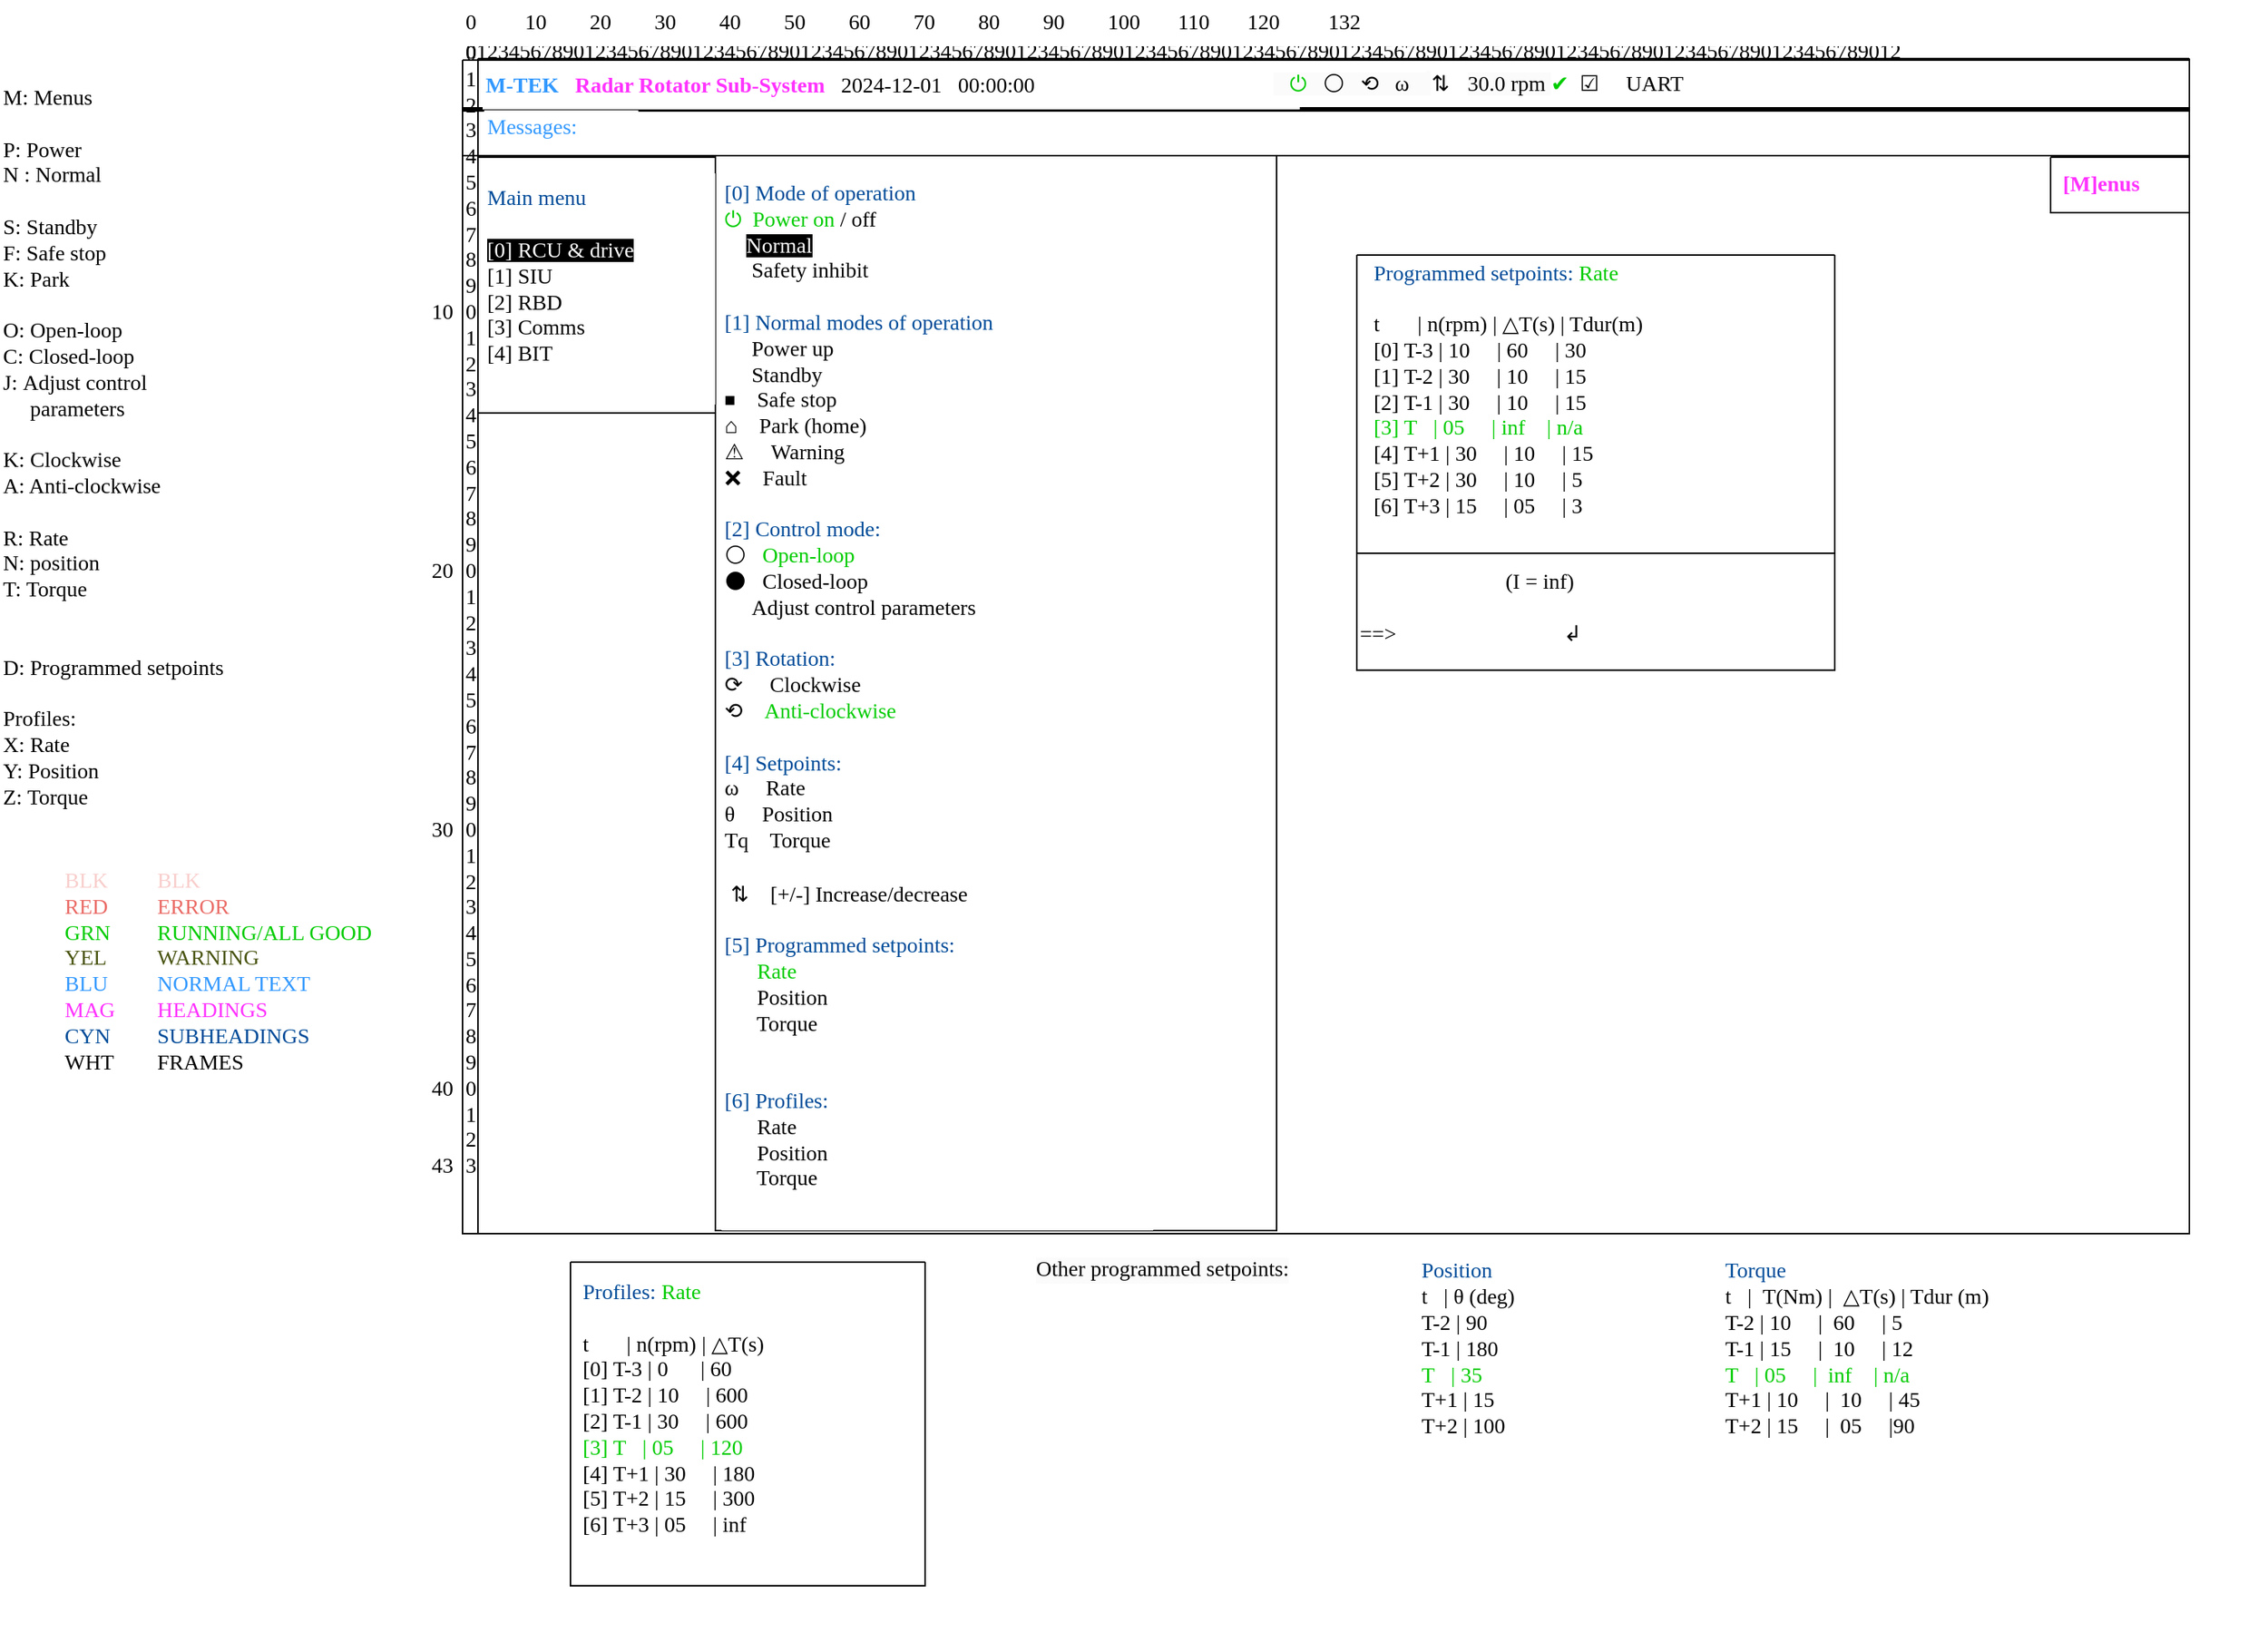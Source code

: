 <mxfile version="26.0.5">
  <diagram name="Page-1" id="gYPdV5KYoYjTxZCbX4Au">
    <mxGraphModel dx="3088" dy="1907" grid="1" gridSize="10" guides="1" tooltips="1" connect="1" arrows="1" fold="1" page="1" pageScale="1" pageWidth="1654" pageHeight="1169" math="0" shadow="0">
      <root>
        <mxCell id="0" />
        <mxCell id="1" parent="0" />
        <mxCell id="qkAYrCaB-duEuZqhV6VB-1" value="&lt;font&gt;0123456789012345678901234567890123456789012345678901234567890123456789012345678901234567890123456789012345678901234567890123456789012&lt;/font&gt;" style="text;html=1;align=left;verticalAlign=middle;resizable=0;points=[];autosize=1;strokeColor=none;fillColor=default;fontFamily=Lucida Console;fontSize=14;" parent="1" vertex="1">
          <mxGeometry x="10" y="-20" width="1150" height="30" as="geometry" />
        </mxCell>
        <mxCell id="qkAYrCaB-duEuZqhV6VB-2" value="&lt;font&gt;0&amp;nbsp; &amp;nbsp; &amp;nbsp; &amp;nbsp; &amp;nbsp;10&amp;nbsp; &amp;nbsp; &amp;nbsp; &amp;nbsp; 20&amp;nbsp; &amp;nbsp; &amp;nbsp; &amp;nbsp; 30&amp;nbsp; &amp;nbsp; &amp;nbsp; &amp;nbsp; 40&amp;nbsp; &amp;nbsp; &amp;nbsp; &amp;nbsp; 50&amp;nbsp; &amp;nbsp; &amp;nbsp; &amp;nbsp; 60&amp;nbsp; &amp;nbsp; &amp;nbsp; &amp;nbsp; 70&amp;nbsp; &amp;nbsp; &amp;nbsp; &amp;nbsp; 80&amp;nbsp; &amp;nbsp; &amp;nbsp; &amp;nbsp; 90&amp;nbsp; &amp;nbsp; &amp;nbsp; &amp;nbsp; 100&amp;nbsp; &amp;nbsp; &amp;nbsp; &amp;nbsp;110&amp;nbsp; &amp;nbsp; &amp;nbsp; &amp;nbsp;120&amp;nbsp; &amp;nbsp; &amp;nbsp; &amp;nbsp; &amp;nbsp;132&amp;nbsp;&lt;/font&gt;" style="text;html=1;align=left;verticalAlign=middle;resizable=0;points=[];autosize=1;strokeColor=none;fillColor=default;fontFamily=Lucida Console;fontSize=14;" parent="1" vertex="1">
          <mxGeometry x="10" y="-39" width="1170" height="30" as="geometry" />
        </mxCell>
        <mxCell id="0JCC86L8l436ZXqpCiF8-2" value="&lt;div&gt;&lt;br&gt;&lt;/div&gt;&lt;div&gt;&lt;br&gt;&lt;/div&gt;&lt;div&gt;&lt;br&gt;&lt;/div&gt;&lt;div&gt;&lt;br&gt;&lt;/div&gt;&lt;div&gt;&lt;br&gt;&lt;/div&gt;&lt;div&gt;&lt;br&gt;&lt;/div&gt;&lt;div&gt;&lt;br&gt;&lt;/div&gt;&lt;div&gt;&lt;br&gt;&lt;/div&gt;&lt;div&gt;&lt;br&gt;&lt;/div&gt;&lt;br&gt;&lt;div&gt;10&lt;/div&gt;&lt;div&gt;&lt;br&gt;&lt;/div&gt;&lt;div&gt;&lt;br&gt;&lt;/div&gt;&lt;div&gt;&lt;br&gt;&lt;/div&gt;&lt;div&gt;&lt;br&gt;&lt;/div&gt;&lt;div&gt;&lt;br&gt;&lt;/div&gt;&lt;div&gt;&lt;br&gt;&lt;/div&gt;&lt;div&gt;&lt;br&gt;&lt;/div&gt;&lt;div&gt;&lt;br&gt;&lt;/div&gt;&lt;div&gt;&lt;br&gt;&lt;/div&gt;&lt;div&gt;20&lt;/div&gt;&lt;div&gt;&lt;br&gt;&lt;/div&gt;&lt;div&gt;&lt;br&gt;&lt;/div&gt;&lt;div&gt;&lt;br&gt;&lt;/div&gt;&lt;div&gt;&lt;br&gt;&lt;/div&gt;&lt;div&gt;&lt;br&gt;&lt;/div&gt;&lt;div&gt;&lt;br&gt;&lt;/div&gt;&lt;div&gt;&lt;br&gt;&lt;/div&gt;&lt;div&gt;&lt;br&gt;&lt;/div&gt;&lt;div&gt;&lt;br&gt;&lt;/div&gt;&lt;div&gt;30&lt;/div&gt;&lt;div&gt;&lt;br&gt;&lt;/div&gt;&lt;div&gt;&lt;br&gt;&lt;/div&gt;&lt;div&gt;&lt;br&gt;&lt;/div&gt;&lt;div&gt;&lt;br&gt;&lt;/div&gt;&lt;div&gt;&lt;br&gt;&lt;/div&gt;&lt;div&gt;&lt;br&gt;&lt;/div&gt;&lt;div&gt;&lt;br&gt;&lt;/div&gt;&lt;div&gt;&lt;br&gt;&lt;/div&gt;&lt;div&gt;&lt;br&gt;&lt;/div&gt;&lt;div&gt;40&lt;/div&gt;&lt;div&gt;&lt;br&gt;&lt;/div&gt;&lt;div&gt;&lt;br&gt;&lt;/div&gt;&lt;div&gt;43&lt;/div&gt;&lt;div&gt;&lt;br&gt;&lt;/div&gt;&lt;div&gt;&lt;br&gt;&lt;/div&gt;&lt;div&gt;&lt;br&gt;&lt;/div&gt;" style="text;whiteSpace=wrap;html=1;align=right;fontFamily=Lucida Console;fontSize=14;" parent="1" vertex="1">
          <mxGeometry x="-18" y="-19" width="24" height="240" as="geometry" />
        </mxCell>
        <mxCell id="qkAYrCaB-duEuZqhV6VB-3" value="0&lt;div&gt;1&lt;/div&gt;&lt;div&gt;2&lt;/div&gt;&lt;div&gt;3&lt;/div&gt;&lt;div&gt;4&lt;/div&gt;&lt;div&gt;5&lt;/div&gt;&lt;div&gt;6&lt;/div&gt;&lt;div&gt;7&lt;/div&gt;&lt;div&gt;8&lt;/div&gt;&lt;div&gt;9&lt;/div&gt;&lt;div&gt;0&lt;/div&gt;&lt;div&gt;1&lt;/div&gt;&lt;div&gt;2&lt;/div&gt;&lt;div&gt;3&lt;/div&gt;&lt;div&gt;4&lt;/div&gt;&lt;div&gt;5&lt;/div&gt;&lt;div&gt;6&lt;/div&gt;&lt;div&gt;7&lt;/div&gt;&lt;div&gt;8&lt;/div&gt;&lt;div&gt;9&lt;/div&gt;&lt;div&gt;0&lt;/div&gt;&lt;div&gt;1&lt;/div&gt;&lt;div&gt;2&lt;/div&gt;&lt;div&gt;3&lt;/div&gt;&lt;div&gt;4&lt;/div&gt;&lt;div&gt;5&lt;/div&gt;&lt;div&gt;6&lt;/div&gt;&lt;div&gt;7&lt;/div&gt;&lt;div&gt;8&lt;/div&gt;&lt;div&gt;9&lt;/div&gt;&lt;div&gt;0&lt;/div&gt;&lt;div&gt;1&lt;/div&gt;&lt;div&gt;2&lt;/div&gt;&lt;div&gt;3&lt;/div&gt;&lt;div&gt;4&lt;/div&gt;&lt;div&gt;5&lt;/div&gt;&lt;div&gt;6&lt;/div&gt;&lt;div&gt;7&lt;/div&gt;&lt;div&gt;8&lt;/div&gt;&lt;div&gt;9&lt;/div&gt;&lt;div&gt;0&lt;/div&gt;&lt;div&gt;1&lt;/div&gt;&lt;div&gt;2&lt;/div&gt;&lt;div&gt;3&lt;/div&gt;&lt;div&gt;&lt;br&gt;&lt;/div&gt;&lt;div&gt;&lt;br&gt;&lt;/div&gt;" style="text;whiteSpace=wrap;html=1;fontFamily=Lucida Console;fontSize=14;" parent="1" vertex="1">
          <mxGeometry x="10" y="-19" width="24" height="240" as="geometry" />
        </mxCell>
        <mxCell id="LSzqvkUK99cfRbp6Mw0R-84" value="&lt;div&gt;&lt;font color=&quot;#f8cecc&quot;&gt;BLK&lt;/font&gt;&lt;/div&gt;&lt;div&gt;&lt;font color=&quot;#ea6b66&quot;&gt;RED&lt;/font&gt;&lt;/div&gt;&lt;div&gt;&lt;span style=&quot;color: rgb(0, 204, 0);&quot;&gt;GRN&lt;/span&gt;&lt;/div&gt;&lt;div&gt;&lt;font color=&quot;#495411&quot;&gt;YEL&lt;/font&gt;&lt;/div&gt;&lt;div&gt;&lt;font color=&quot;#3399ff&quot;&gt;BLU&lt;/font&gt;&lt;/div&gt;&lt;div&gt;&lt;font color=&quot;#ff33ff&quot;&gt;MAG&lt;/font&gt;&lt;/div&gt;&lt;div&gt;&lt;font color=&quot;#004c99&quot;&gt;CYN&lt;/font&gt;&lt;/div&gt;&lt;div&gt;WHT&lt;/div&gt;&lt;div&gt;&lt;br&gt;&lt;/div&gt;" style="text;html=1;align=left;verticalAlign=middle;resizable=0;points=[];autosize=1;strokeColor=none;fillColor=default;fontFamily=Lucida Console;fontSize=14;" parent="1" vertex="1">
          <mxGeometry x="-250" y="520" width="50" height="160" as="geometry" />
        </mxCell>
        <mxCell id="LSzqvkUK99cfRbp6Mw0R-85" value="&lt;div&gt;&lt;font color=&quot;#f8cecc&quot;&gt;BLK&lt;/font&gt;&lt;/div&gt;&lt;div&gt;&lt;font color=&quot;#ea6b66&quot;&gt;ERROR&lt;/font&gt;&lt;/div&gt;&lt;div&gt;&lt;span style=&quot;color: rgb(0, 204, 0);&quot;&gt;RUNNING/ALL GOOD&lt;/span&gt;&lt;/div&gt;&lt;div&gt;&lt;font color=&quot;#495411&quot;&gt;WARNING&lt;/font&gt;&lt;/div&gt;&lt;div&gt;&lt;font color=&quot;#3399ff&quot;&gt;NORMAL TEXT&lt;/font&gt;&lt;/div&gt;&lt;div&gt;&lt;font color=&quot;#ff33ff&quot;&gt;HEADINGS&lt;/font&gt;&lt;/div&gt;&lt;div&gt;&lt;span style=&quot;background-color: initial;&quot;&gt;&lt;font color=&quot;#004c99&quot;&gt;SUBHEADINGS&lt;/font&gt;&lt;/span&gt;&lt;/div&gt;&lt;div&gt;&lt;span style=&quot;background-color: initial;&quot;&gt;FRAMES&lt;/span&gt;&lt;/div&gt;&lt;div&gt;&lt;br&gt;&lt;/div&gt;" style="text;html=1;align=left;verticalAlign=middle;resizable=0;points=[];autosize=1;strokeColor=none;fillColor=default;fontFamily=Lucida Console;fontSize=14;" parent="1" vertex="1">
          <mxGeometry x="-190" y="520" width="160" height="160" as="geometry" />
        </mxCell>
        <mxCell id="oLKlljd090616Nfrw5Nb-1" value="" style="swimlane;startSize=0;fontFamily=Lucida Console;fontSize=14;" parent="1" vertex="1">
          <mxGeometry x="20" y="-1" width="1110" height="762.5" as="geometry" />
        </mxCell>
        <mxCell id="USdj_I0CaCp1iJVfZblM-9" value="&#xa;" style="swimlane;startSize=0;fontFamily=Lucida Console;fontSize=14;" parent="oLKlljd090616Nfrw5Nb-1" vertex="1">
          <mxGeometry x="-10" y="34" width="1120" height="728.5" as="geometry" />
        </mxCell>
        <mxCell id="4MxpSBrEVifbQffTptLJ-7" value="&#xa;" style="swimlane;startSize=0;fontFamily=Lucida Console;fontSize=14;" parent="USdj_I0CaCp1iJVfZblM-9" vertex="1">
          <mxGeometry x="164" y="29" width="364" height="697.5" as="geometry" />
        </mxCell>
        <mxCell id="4MxpSBrEVifbQffTptLJ-8" value="&lt;div&gt;&lt;span style=&quot;color: rgb(0, 76, 153); background-color: initial;&quot;&gt;[0] Mode of operation&lt;/span&gt;&lt;/div&gt;&lt;div&gt;&lt;font style=&quot;background-color: initial;&quot; color=&quot;#00cc00&quot;&gt;⏻&amp;nbsp;&amp;nbsp;&lt;/font&gt;&lt;span style=&quot;color: rgb(0, 204, 0); background-color: initial;&quot;&gt;Power on&lt;/span&gt;&lt;span style=&quot;background-color: initial;&quot;&gt;&lt;font color=&quot;#004c99&quot;&gt;&amp;nbsp;&lt;/font&gt;&lt;/span&gt;&lt;span style=&quot;background-color: initial;&quot;&gt;/ off&lt;/span&gt;&lt;/div&gt;&lt;div&gt;&lt;font style=&quot;background-color: rgb(255, 255, 255);&quot; color=&quot;#ffffff&quot;&gt;&amp;nbsp; &amp;nbsp; &lt;/font&gt;&lt;font style=&quot;background-color: rgb(0, 0, 0);&quot; color=&quot;#ffffff&quot;&gt;Normal&lt;/font&gt;&lt;/div&gt;&lt;div&gt;&lt;font style=&quot;background-color: rgb(255, 255, 255);&quot;&gt;&amp;nbsp; &amp;nbsp; &amp;nbsp;Safety inhibit&lt;/font&gt;&lt;/div&gt;&lt;div&gt;&lt;br&gt;&lt;/div&gt;&lt;div&gt;&lt;div&gt;&lt;span style=&quot;background-color: initial;&quot;&gt;&lt;font color=&quot;#004c99&quot;&gt;[1] Normal modes of operation&lt;/font&gt;&lt;/span&gt;&lt;/div&gt;&lt;div&gt;&amp;nbsp; &amp;nbsp; &amp;nbsp;Power up&lt;/div&gt;&lt;/div&gt;&lt;div&gt;&amp;nbsp; &amp;nbsp; &amp;nbsp;Standby&lt;/div&gt;&lt;div&gt;⏹&amp;nbsp; &amp;nbsp; Safe stop&lt;/div&gt;&lt;div&gt;⌂&amp;nbsp; &amp;nbsp; Park (home)&lt;/div&gt;&lt;div&gt;⚠&amp;nbsp; &amp;nbsp; &amp;nbsp;Warning&lt;/div&gt;&lt;div&gt;❌&amp;nbsp; &amp;nbsp; Fault&amp;nbsp;&amp;nbsp;&lt;/div&gt;&lt;div&gt;&lt;br&gt;&lt;/div&gt;&lt;div&gt;&lt;span style=&quot;color: rgb(0, 76, 153); background-color: initial;&quot;&gt;[2] Control mode:&lt;/span&gt;&amp;nbsp;&lt;/div&gt;&lt;div&gt;⚪&amp;nbsp; &amp;nbsp;&lt;span style=&quot;color: rgb(0, 204, 0); background-color: initial;&quot;&gt;Open-loop&lt;/span&gt;&lt;span style=&quot;background-color: initial;&quot;&gt;&amp;nbsp;&lt;/span&gt;&lt;/div&gt;&lt;div&gt;&lt;span style=&quot;text-wrap-mode: wrap;&quot;&gt;⚫&amp;nbsp; &amp;nbsp;Closed-loop&lt;/span&gt;&lt;/div&gt;&lt;div&gt;&lt;span style=&quot;text-wrap-mode: wrap;&quot;&gt;&amp;nbsp; &amp;nbsp; &amp;nbsp;Adjust control&amp;nbsp;&lt;/span&gt;&lt;span style=&quot;background-color: initial; text-wrap-mode: wrap;&quot;&gt;parameters&lt;/span&gt;&lt;/div&gt;&lt;div&gt;&lt;span style=&quot;color: rgb(0, 76, 153);&quot;&gt;&lt;br&gt;&lt;/span&gt;&lt;/div&gt;&lt;div&gt;&lt;span style=&quot;color: rgb(0, 76, 153); background-color: initial;&quot;&gt;[3] Rotation:&lt;/span&gt;&lt;span style=&quot;color: rgb(0, 76, 153); background-color: initial;&quot;&gt;&amp;nbsp;&lt;/span&gt;&lt;/div&gt;&lt;div&gt;&lt;span style=&quot;background-color: initial;&quot;&gt;⟳&amp;nbsp; &amp;nbsp; &amp;nbsp;&lt;/span&gt;&lt;span style=&quot;background-color: initial;&quot;&gt;Clockwise&lt;/span&gt;&lt;/div&gt;&lt;div&gt;&lt;span style=&quot;background-color: initial;&quot;&gt;⟲&amp;nbsp; &amp;nbsp;&amp;nbsp;&lt;/span&gt;&lt;span style=&quot;color: rgb(0, 204, 0); background-color: initial;&quot;&gt;Anti-clockwise&lt;/span&gt;&lt;/div&gt;&lt;div&gt;&lt;span style=&quot;color: rgb(0, 76, 153);&quot;&gt;&lt;br&gt;&lt;/span&gt;&lt;/div&gt;&lt;div&gt;&lt;span style=&quot;color: rgb(0, 76, 153);&quot;&gt;[4] Setpoints:&lt;/span&gt;&lt;/div&gt;&lt;div&gt;&lt;span style=&quot;background-color: initial;&quot;&gt;ω&amp;nbsp; &amp;nbsp; &amp;nbsp;Rate&amp;nbsp;&lt;/span&gt;&lt;/div&gt;&lt;div&gt;&lt;font&gt;θ&amp;nbsp; &amp;nbsp; &amp;nbsp;Position&lt;/font&gt;&lt;/div&gt;&lt;div&gt;&lt;font&gt;Tq&amp;nbsp; &amp;nbsp; Torque&lt;/font&gt;&lt;/div&gt;&lt;div&gt;&lt;font&gt;&lt;br&gt;&lt;/font&gt;&lt;/div&gt;&lt;div&gt;&lt;span style=&quot;background-color: initial; text-wrap-mode: wrap; font-family: Helvetica;&quot;&gt;&amp;nbsp;&lt;/span&gt;&lt;span style=&quot;background-color: initial; text-wrap-mode: wrap;&quot;&gt;&lt;font face=&quot;Helvetica&quot;&gt;⇅&lt;/font&gt;&lt;/span&gt;&lt;span style=&quot;background-color: initial; text-wrap-mode: wrap;&quot;&gt;&amp;nbsp; &amp;nbsp; [+/-] Increase/decrease&amp;nbsp;&amp;nbsp;&lt;/span&gt;&lt;/div&gt;&lt;div&gt;&lt;span style=&quot;background-color: initial; text-wrap-mode: wrap;&quot;&gt;&lt;br&gt;&lt;/span&gt;&lt;/div&gt;&lt;div&gt;&lt;span style=&quot;color: rgb(0, 76, 153); background-color: initial;&quot;&gt;[5] Programmed setpoints:&lt;/span&gt;&lt;/div&gt;&lt;div&gt;&lt;div&gt;&amp;nbsp; &amp;nbsp; &amp;nbsp;&amp;nbsp;&lt;span style=&quot;color: rgb(0, 204, 0); background-color: initial;&quot;&gt;Rate&lt;/span&gt;&lt;/div&gt;&lt;div&gt;&amp;nbsp; &amp;nbsp; &amp;nbsp; Position&lt;/div&gt;&lt;div&gt;&amp;nbsp; &amp;nbsp; &amp;nbsp; Torque&lt;/div&gt;&lt;div&gt;&lt;br&gt;&lt;br&gt;&lt;/div&gt;&lt;/div&gt;&lt;div&gt;&lt;div&gt;&lt;span style=&quot;color: rgb(0, 76, 153); background-color: initial;&quot;&gt;[6] Profiles:&lt;/span&gt;&lt;/div&gt;&lt;/div&gt;&lt;div&gt;&lt;div&gt;&amp;nbsp; &amp;nbsp; &amp;nbsp; Rate&lt;/div&gt;&lt;div&gt;&amp;nbsp; &amp;nbsp; &amp;nbsp; Position&lt;/div&gt;&lt;div&gt;&amp;nbsp; &amp;nbsp; &amp;nbsp; Torque&lt;/div&gt;&lt;div&gt;&lt;br&gt;&lt;/div&gt;&lt;/div&gt;" style="text;html=1;align=left;verticalAlign=middle;resizable=0;points=[];autosize=1;strokeColor=none;fillColor=default;fontFamily=Lucida Console;fontSize=14;" parent="4MxpSBrEVifbQffTptLJ-7" vertex="1">
          <mxGeometry x="4" y="7.5" width="280" height="690" as="geometry" />
        </mxCell>
        <mxCell id="4MxpSBrEVifbQffTptLJ-11" value="&#xa;" style="swimlane;startSize=0;fontFamily=Lucida Console;fontSize=14;" parent="USdj_I0CaCp1iJVfZblM-9" vertex="1">
          <mxGeometry y="-2" width="1120" height="31" as="geometry" />
        </mxCell>
        <mxCell id="4MxpSBrEVifbQffTptLJ-14" value="" style="group;fontFamily=Lucida Console;fontSize=14;" parent="USdj_I0CaCp1iJVfZblM-9" vertex="1" connectable="0">
          <mxGeometry x="580" y="117" width="390.005" height="273.63" as="geometry" />
        </mxCell>
        <mxCell id="4MxpSBrEVifbQffTptLJ-15" value="" style="group;fontFamily=Lucida Console;fontSize=14;" parent="4MxpSBrEVifbQffTptLJ-14" vertex="1" connectable="0">
          <mxGeometry width="390.005" height="273.63" as="geometry" />
        </mxCell>
        <mxCell id="4MxpSBrEVifbQffTptLJ-16" value="&lt;div&gt;&lt;font style=&quot;background-color: initial;&quot;&gt;&lt;br&gt;&lt;/font&gt;&lt;/div&gt;&lt;div&gt;&lt;font style=&quot;background-color: initial;&quot;&gt;&lt;span style=&quot;color: rgb(0, 76, 153);&quot;&gt;Programmed setpoints: &lt;/span&gt;&lt;font color=&quot;#00cc00&quot;&gt;Rate&lt;/font&gt;&lt;/font&gt;&lt;/div&gt;&lt;div&gt;&lt;font style=&quot;background-color: initial;&quot;&gt;&lt;br&gt;&lt;/font&gt;&lt;/div&gt;&lt;div&gt;&lt;font style=&quot;background-color: initial;&quot;&gt;t&amp;nbsp; &amp;nbsp; &amp;nbsp; &amp;nbsp;|&amp;nbsp;&lt;/font&gt;&lt;font style=&quot;background-color: initial;&quot;&gt;n(rpm) |&amp;nbsp;&lt;/font&gt;&lt;span style=&quot;background-color: initial;&quot;&gt;△&lt;/span&gt;&lt;font style=&quot;background-color: initial;&quot;&gt;T(&lt;/font&gt;&lt;span style=&quot;background-color: initial;&quot;&gt;s) | Tdur(m)&lt;/span&gt;&lt;/div&gt;&lt;div&gt;&lt;font style=&quot;background-color: initial;&quot;&gt;[0] T-3 |&amp;nbsp;&lt;/font&gt;&lt;span style=&quot;background-color: initial;&quot;&gt;10&amp;nbsp; &amp;nbsp; &amp;nbsp;| 60&amp;nbsp; &amp;nbsp; &amp;nbsp;| 30&lt;/span&gt;&lt;/div&gt;&lt;div&gt;[1] T-2 | 30&amp;nbsp; &amp;nbsp; &amp;nbsp;| 10&amp;nbsp; &amp;nbsp; &amp;nbsp;| 15&amp;nbsp;&lt;/div&gt;&lt;div&gt;&lt;div&gt;[2] T-1 | 30&amp;nbsp; &amp;nbsp; &amp;nbsp;| 10&amp;nbsp; &amp;nbsp; &amp;nbsp;| 15&amp;nbsp;&lt;/div&gt;&lt;/div&gt;&lt;div&gt;&lt;span style=&quot;color: rgb(0, 204, 0); background-color: initial;&quot;&gt;[3] T&amp;nbsp; &amp;nbsp;| 05&amp;nbsp; &amp;nbsp; &amp;nbsp;| inf&amp;nbsp; &amp;nbsp; | n/a&lt;/span&gt;&lt;/div&gt;&lt;div&gt;[4] T+1 | 30&amp;nbsp; &amp;nbsp; &amp;nbsp;| 10&amp;nbsp; &amp;nbsp; &amp;nbsp;| 15&amp;nbsp;&lt;/div&gt;&lt;div&gt;[5] T+2 | 30&amp;nbsp; &amp;nbsp; &amp;nbsp;| 10&amp;nbsp; &amp;nbsp; &amp;nbsp;| 5&lt;/div&gt;&lt;div&gt;[6] T+3 | 15&amp;nbsp; &amp;nbsp; &amp;nbsp;| 05&amp;nbsp; &amp;nbsp; &amp;nbsp;| 3&lt;/div&gt;&lt;div&gt;&lt;div&gt;&lt;br&gt;&lt;/div&gt;&lt;/div&gt;" style="text;html=1;align=left;verticalAlign=middle;resizable=0;points=[];autosize=1;strokeColor=none;fillColor=default;fontFamily=Lucida Console;fontSize=14;" parent="4MxpSBrEVifbQffTptLJ-15" vertex="1">
          <mxGeometry x="9.355" y="-45.87" width="310" height="220" as="geometry" />
        </mxCell>
        <mxCell id="4MxpSBrEVifbQffTptLJ-17" value="&#xa;" style="swimlane;startSize=0;fontFamily=Lucida Console;fontSize=14;" parent="4MxpSBrEVifbQffTptLJ-15" vertex="1">
          <mxGeometry y="-23.5" width="310" height="193.5" as="geometry" />
        </mxCell>
        <mxCell id="4MxpSBrEVifbQffTptLJ-20" value="&lt;div&gt;&lt;span style=&quot;background-color: initial;&quot;&gt;&amp;nbsp; &amp;nbsp; &amp;nbsp;&lt;/span&gt;&lt;span style=&quot;background-color: initial;&quot;&gt;&amp;nbsp; &amp;nbsp; &amp;nbsp; &amp;nbsp; &amp;nbsp; &amp;nbsp; &amp;nbsp; &amp;nbsp; &amp;nbsp; &amp;nbsp; &amp;nbsp; (I = inf)&lt;/span&gt;&lt;/div&gt;&lt;div&gt;&lt;br&gt;&lt;/div&gt;&lt;div&gt;&lt;span style=&quot;background-color: initial;&quot;&gt;==&amp;gt;&amp;nbsp; &amp;nbsp; &amp;nbsp; &amp;nbsp; &amp;nbsp; &amp;nbsp; &amp;nbsp; &amp;nbsp; &amp;nbsp; &amp;nbsp; &amp;nbsp; &amp;nbsp; &amp;nbsp; &amp;nbsp; &amp;nbsp; &amp;nbsp;&lt;/span&gt;&lt;span style=&quot;background-color: initial;&quot;&gt;↲&lt;/span&gt;&lt;/div&gt;" style="text;html=1;align=left;verticalAlign=middle;resizable=0;points=[];autosize=1;strokeColor=none;fillColor=default;fontFamily=Lucida Console;fontSize=14;" parent="4MxpSBrEVifbQffTptLJ-15" vertex="1">
          <mxGeometry x="0.005" y="176.126" width="330" height="60" as="geometry" />
        </mxCell>
        <mxCell id="IRrVePGKbeW26_qfrrrW-6" value="&#xa;" style="swimlane;startSize=0;fontFamily=Lucida Console;fontSize=14;" parent="4MxpSBrEVifbQffTptLJ-15" vertex="1" collapsed="1">
          <mxGeometry y="170" width="310" height="75.87" as="geometry">
            <mxRectangle x="530" y="607" width="330" height="40" as="alternateBounds" />
          </mxGeometry>
        </mxCell>
        <mxCell id="oLKlljd090616Nfrw5Nb-10" value="&lt;font color=&quot;#3399ff&quot;&gt;Messages:&lt;/font&gt;" style="text;html=1;align=left;verticalAlign=middle;resizable=0;points=[];autosize=1;strokeColor=none;fillColor=default;fontFamily=Lucida Console;fontSize=14;" parent="oLKlljd090616Nfrw5Nb-1" vertex="1">
          <mxGeometry x="4" y="30" width="100" height="30" as="geometry" />
        </mxCell>
        <mxCell id="ilJto_MPeTjgDD-c5Nzn-4" value="" style="group;fontFamily=Lucida Console;fontSize=14;" parent="oLKlljd090616Nfrw5Nb-1" vertex="1" connectable="0">
          <mxGeometry x="1020" y="59.5" width="116" height="39" as="geometry" />
        </mxCell>
        <mxCell id="ilJto_MPeTjgDD-c5Nzn-5" value="&lt;b style=&quot;color: rgb(255, 51, 255);&quot;&gt;&lt;font&gt;[M]enus&lt;/font&gt;&lt;/b&gt;" style="text;html=1;align=left;verticalAlign=middle;resizable=0;points=[];autosize=1;strokeColor=none;fillColor=default;fontFamily=Lucida Console;fontSize=14;" parent="ilJto_MPeTjgDD-c5Nzn-4" vertex="1">
          <mxGeometry x="6" y="7" width="80" height="30" as="geometry" />
        </mxCell>
        <mxCell id="w1xh8Gzg1oj1wPazXkOO-9" value="&#xa;" style="swimlane;startSize=0;fontFamily=Lucida Console;fontSize=14;" parent="oLKlljd090616Nfrw5Nb-1" vertex="1">
          <mxGeometry x="1020" y="64" width="90" height="36" as="geometry" />
        </mxCell>
        <mxCell id="E-7C91kOw7d5Ax8kFymq-1" value="&#xa;" style="swimlane;startSize=0;fontFamily=Lucida Console;fontSize=14;" parent="oLKlljd090616Nfrw5Nb-1" vertex="1">
          <mxGeometry y="64" width="154" height="166" as="geometry" />
        </mxCell>
        <mxCell id="E-7C91kOw7d5Ax8kFymq-2" value="" style="group;fontFamily=Lucida Console;fontSize=14;" parent="E-7C91kOw7d5Ax8kFymq-1" vertex="1" connectable="0">
          <mxGeometry x="-2" y="63.5" width="156" height="137" as="geometry" />
        </mxCell>
        <mxCell id="E-7C91kOw7d5Ax8kFymq-3" value="&lt;div&gt;&lt;span style=&quot;color: rgb(0, 76, 153);&quot;&gt;Main menu&lt;/span&gt;&lt;/div&gt;&lt;div&gt;&lt;span style=&quot;background-color: initial;&quot;&gt;&lt;font color=&quot;#004c99&quot;&gt;&lt;br&gt;&lt;/font&gt;&lt;/span&gt;&lt;/div&gt;&lt;div&gt;&lt;font color=&quot;#ffffff&quot; style=&quot;background-color: rgb(0, 0, 0);&quot;&gt;[0] &lt;font&gt;RCU &amp;amp; drive&lt;/font&gt;&lt;/font&gt;&lt;/div&gt;&lt;div&gt;[1] SIU&lt;/div&gt;&lt;div&gt;[2] RBD&lt;/div&gt;&lt;div&gt;[3] Comms&lt;/div&gt;&lt;div&gt;&lt;span style=&quot;background-color: initial;&quot;&gt;[4] BIT&lt;/span&gt;&lt;/div&gt;&lt;div&gt;&lt;br&gt;&lt;/div&gt;" style="text;html=1;align=left;verticalAlign=middle;resizable=0;points=[];autosize=1;strokeColor=none;fillColor=default;fontFamily=Lucida Console;fontSize=14;" parent="E-7C91kOw7d5Ax8kFymq-2" vertex="1">
          <mxGeometry x="6" y="-53" width="150" height="150" as="geometry" />
        </mxCell>
        <mxCell id="USdj_I0CaCp1iJVfZblM-36" value="&#xa;" style="swimlane;startSize=0;fontFamily=Lucida Console;fontSize=14;" parent="oLKlljd090616Nfrw5Nb-1" vertex="1">
          <mxGeometry x="-10" y="1" width="1120" height="32" as="geometry" />
        </mxCell>
        <mxCell id="XSunC-uCqq7RMeQdDFrF-5" value="&lt;font color=&quot;#3399ff&quot;&gt;&lt;b&gt;M-TEK&lt;/b&gt;&amp;nbsp; &amp;nbsp;&lt;/font&gt;&lt;font color=&quot;#ff33ff&quot;&gt;&lt;b&gt;Radar Rotator Sub-System&amp;nbsp; &amp;nbsp;&lt;/b&gt;&lt;/font&gt;2024-12-01&amp;nbsp; &amp;nbsp;00:00:00&amp;nbsp; &amp;nbsp;" style="text;html=1;align=left;verticalAlign=middle;resizable=0;points=[];autosize=1;strokeColor=none;fillColor=default;labelBackgroundColor=none;fontFamily=Lucida Console;fontSize=14;" parent="USdj_I0CaCp1iJVfZblM-36" vertex="1">
          <mxGeometry x="13" y="2" width="530" height="30" as="geometry" />
        </mxCell>
        <mxCell id="4MxpSBrEVifbQffTptLJ-10" value="&lt;div&gt;&lt;span style=&quot;text-wrap-mode: nowrap;&quot;&gt;M: Menus&lt;/span&gt;&lt;/div&gt;&lt;div&gt;&lt;br&gt;&lt;/div&gt;&lt;div&gt;&lt;font&gt;&lt;span style=&quot;text-wrap-mode: nowrap;&quot;&gt;P: Power&lt;/span&gt;&lt;/font&gt;&lt;/div&gt;&lt;div&gt;&lt;font&gt;&lt;span style=&quot;text-wrap-mode: nowrap;&quot;&gt;N : Normal&lt;/span&gt;&lt;/font&gt;&lt;/div&gt;&lt;div&gt;&lt;font&gt;&lt;span style=&quot;text-wrap-mode: nowrap;&quot;&gt;&lt;br&gt;&lt;/span&gt;&lt;/font&gt;&lt;/div&gt;&lt;div&gt;&lt;font&gt;&lt;span style=&quot;text-wrap-mode: nowrap;&quot;&gt;S: Standby&lt;/span&gt;&lt;/font&gt;&lt;/div&gt;&lt;div&gt;&lt;font&gt;&lt;span style=&quot;text-wrap-mode: nowrap;&quot;&gt;F: Safe stop&lt;/span&gt;&lt;/font&gt;&lt;/div&gt;&lt;div&gt;&lt;font&gt;&lt;span style=&quot;text-wrap-mode: nowrap;&quot;&gt;K: Park&lt;/span&gt;&lt;/font&gt;&lt;/div&gt;&lt;div&gt;&lt;font&gt;&lt;span style=&quot;text-wrap-mode: nowrap;&quot;&gt;&lt;br&gt;&lt;/span&gt;&lt;/font&gt;&lt;/div&gt;&lt;div&gt;&lt;font&gt;&lt;div&gt;&lt;span style=&quot;text-wrap-mode: nowrap;&quot;&gt;O: Open-loop&lt;/span&gt;&lt;/div&gt;&lt;div&gt;&lt;span style=&quot;text-wrap-mode: nowrap;&quot;&gt;C: Closed-loop&lt;/span&gt;&lt;/div&gt;&lt;div&gt;&lt;span style=&quot;text-wrap-mode: nowrap;&quot;&gt;J:&amp;nbsp;&lt;/span&gt;&lt;span style=&quot;background-color: initial;&quot;&gt;Adjust control&amp;nbsp;&lt;/span&gt;&lt;/div&gt;&lt;div&gt;&lt;span style=&quot;background-color: initial;&quot;&gt;&amp;nbsp; &amp;nbsp; &amp;nbsp;parameters&lt;/span&gt;&lt;/div&gt;&lt;div&gt;&lt;span style=&quot;background-color: initial;&quot;&gt;&lt;br&gt;&lt;/span&gt;&lt;/div&gt;&lt;/font&gt;&lt;/div&gt;&lt;div&gt;&lt;span style=&quot;text-wrap-mode: nowrap;&quot;&gt;K: Clockwise&lt;/span&gt;&lt;/div&gt;&lt;div&gt;&lt;span style=&quot;text-wrap-mode: nowrap;&quot;&gt;A: Anti-clockwise&lt;/span&gt;&lt;/div&gt;&lt;div&gt;&lt;font&gt;&lt;span style=&quot;text-wrap-mode: nowrap;&quot;&gt;&lt;br&gt;&lt;/span&gt;&lt;/font&gt;&lt;/div&gt;&lt;div&gt;&lt;font&gt;&lt;span style=&quot;text-wrap-mode: nowrap;&quot;&gt;R: Rate&lt;br&gt;&lt;/span&gt;&lt;/font&gt;&lt;div&gt;&lt;font&gt;&lt;span style=&quot;text-wrap-mode: nowrap;&quot;&gt;N: position&lt;/span&gt;&lt;/font&gt;&lt;/div&gt;&lt;div&gt;&lt;font&gt;&lt;span style=&quot;text-wrap-mode: nowrap;&quot;&gt;T: Torque&lt;/span&gt;&lt;/font&gt;&lt;/div&gt;&lt;div&gt;&lt;br&gt;&lt;/div&gt;&lt;div&gt;&lt;br&gt;&lt;/div&gt;&lt;div&gt;&lt;font&gt;&lt;span style=&quot;text-wrap-mode: nowrap;&quot;&gt;D: Programmed setpoints&lt;/span&gt;&lt;/font&gt;&lt;/div&gt;&lt;div&gt;&lt;font&gt;&lt;span style=&quot;text-wrap-mode: nowrap;&quot;&gt;&lt;br&gt;&lt;/span&gt;&lt;/font&gt;&lt;/div&gt;&lt;div&gt;&lt;span style=&quot;text-wrap-mode: nowrap;&quot;&gt;Profiles:&lt;/span&gt;&lt;/div&gt;&lt;div&gt;&lt;span style=&quot;text-wrap-mode: nowrap;&quot;&gt;X: Rate&lt;/span&gt;&lt;/div&gt;&lt;div&gt;&lt;span style=&quot;text-wrap-mode: nowrap;&quot;&gt;Y: Position&lt;/span&gt;&lt;/div&gt;&lt;div&gt;&lt;span style=&quot;text-wrap-mode: nowrap;&quot;&gt;Z: Torque&lt;/span&gt;&lt;/div&gt;&lt;div&gt;&lt;br&gt;&lt;/div&gt;&lt;div&gt;&lt;font&gt;&lt;span style=&quot;text-wrap-mode: nowrap;&quot;&gt;&lt;br&gt;&lt;/span&gt;&lt;/font&gt;&lt;/div&gt;&lt;/div&gt;" style="text;whiteSpace=wrap;html=1;fontFamily=Lucida Console;fontSize=14;" parent="1" vertex="1">
          <mxGeometry x="-290" y="10" width="280" height="370" as="geometry" />
        </mxCell>
        <mxCell id="DSnwj8j0_HxHGMN0Q9fs-1" value="&lt;div&gt;&lt;div&gt;&lt;span style=&quot;color: rgb(0, 76, 153); background-color: initial;&quot;&gt;&lt;span&gt;Position&lt;/span&gt;&lt;/span&gt;&lt;/div&gt;&lt;/div&gt;&lt;div&gt;t&amp;nbsp; &amp;nbsp;|&lt;font style=&quot;background-color: initial;&quot;&gt;&amp;nbsp;θ (deg)&amp;nbsp;&lt;/font&gt;&lt;/div&gt;&lt;div&gt;&lt;font style=&quot;background-color: initial;&quot;&gt;T-2 | 90&lt;/font&gt;&lt;span style=&quot;background-color: initial;&quot;&gt;&amp;nbsp; &amp;nbsp; &amp;nbsp; &amp;nbsp;&amp;nbsp;&lt;/span&gt;&lt;/div&gt;&lt;div&gt;T-1 | 180&amp;nbsp;&lt;font color=&quot;#3399ff&quot;&gt; &amp;nbsp; &amp;nbsp; &amp;nbsp;&amp;nbsp;&lt;/font&gt;&lt;/div&gt;&lt;div&gt;&lt;font color=&quot;#00cc00&quot;&gt;T&amp;nbsp; &amp;nbsp;| 35&amp;nbsp; &amp;nbsp; &amp;nbsp; &amp;nbsp;&amp;nbsp;&lt;/font&gt;&lt;/div&gt;&lt;div&gt;T+1 | 15&amp;nbsp; &amp;nbsp; &amp;nbsp; &amp;nbsp;&amp;nbsp;&lt;/div&gt;&lt;div&gt;T+2 | 100&amp;nbsp; &amp;nbsp;&lt;font color=&quot;#3399ff&quot;&gt; &amp;nbsp; &amp;nbsp;&amp;nbsp;&lt;/font&gt;&lt;/div&gt;&lt;div&gt;&lt;br&gt;&lt;/div&gt;" style="text;html=1;align=left;verticalAlign=middle;resizable=0;points=[];autosize=1;strokeColor=none;fillColor=default;fontFamily=Lucida Console;fontSize=14;fontStyle=0" parent="1" vertex="1">
          <mxGeometry x="630" y="770" width="170" height="150" as="geometry" />
        </mxCell>
        <mxCell id="DSnwj8j0_HxHGMN0Q9fs-2" value="&lt;div&gt;&lt;div&gt;&lt;span style=&quot;color: rgb(0, 76, 153); background-color: initial;&quot;&gt;&lt;span&gt;Torque&lt;/span&gt;&lt;/span&gt;&lt;/div&gt;&lt;/div&gt;&lt;div&gt;t&amp;nbsp; &amp;nbsp;|&amp;nbsp;&amp;nbsp;&lt;font style=&quot;background-color: initial;&quot;&gt;T(Nm) |&amp;nbsp;&amp;nbsp;&lt;/font&gt;&lt;span style=&quot;background-color: initial;&quot;&gt;△&lt;/span&gt;T(&lt;span style=&quot;background-color: initial;&quot;&gt;s) | Tdur (m)&lt;/span&gt;&lt;/div&gt;&lt;div&gt;&lt;font style=&quot;background-color: initial;&quot;&gt;T-2 |&amp;nbsp;&lt;/font&gt;&lt;span style=&quot;background-color: initial;&quot;&gt;10&amp;nbsp; &amp;nbsp; &amp;nbsp;|&amp;nbsp; 60&amp;nbsp; &amp;nbsp; &amp;nbsp;| 5&lt;/span&gt;&lt;/div&gt;&lt;div&gt;T-1 | 15&amp;nbsp; &amp;nbsp; &amp;nbsp;|&amp;nbsp; 10&amp;nbsp; &amp;nbsp; &amp;nbsp;| 12&lt;/div&gt;&lt;div&gt;&lt;font color=&quot;#00cc00&quot;&gt;T&amp;nbsp; &amp;nbsp;| 05&amp;nbsp; &amp;nbsp; &amp;nbsp;|&amp;nbsp; inf&amp;nbsp; &amp;nbsp; | n/a&lt;/font&gt;&lt;/div&gt;&lt;div&gt;T+1 | 10&amp;nbsp; &amp;nbsp; &amp;nbsp;|&amp;nbsp; 10&amp;nbsp; &amp;nbsp; &amp;nbsp;| 45&lt;/div&gt;&lt;div&gt;T+2 | 15&amp;nbsp; &amp;nbsp; &amp;nbsp;|&amp;nbsp; 05&amp;nbsp; &amp;nbsp; &amp;nbsp;|90&lt;/div&gt;&lt;div&gt;&lt;br&gt;&lt;/div&gt;" style="text;html=1;align=left;verticalAlign=middle;resizable=0;points=[];autosize=1;strokeColor=none;fillColor=default;fontFamily=Lucida Console;fontSize=14;fontStyle=0" parent="1" vertex="1">
          <mxGeometry x="827" y="770" width="300" height="150" as="geometry" />
        </mxCell>
        <mxCell id="IRrVePGKbeW26_qfrrrW-7" value="&lt;div style=&quot;forced-color-adjust: none; font-family: &amp;quot;Lucida Console&amp;quot;; font-size: 14px; font-style: normal; font-variant-ligatures: normal; font-variant-caps: normal; font-weight: 400; letter-spacing: normal; orphans: 2; text-align: left; text-indent: 0px; text-transform: none; widows: 2; word-spacing: 0px; -webkit-text-stroke-width: 0px; white-space: nowrap; background-color: rgb(251, 251, 251); text-decoration-thickness: initial; text-decoration-style: initial; text-decoration-color: initial;&quot;&gt;&lt;span style=&quot;forced-color-adjust: none;&quot;&gt;Other programmed setpoints:&lt;/span&gt;&lt;/div&gt;" style="text;whiteSpace=wrap;html=1;" parent="1" vertex="1">
          <mxGeometry x="380" y="770" width="150" height="50" as="geometry" />
        </mxCell>
        <mxCell id="IRrVePGKbeW26_qfrrrW-9" value="" style="group;fontFamily=Lucida Console;fontSize=14;" parent="1" vertex="1" connectable="0">
          <mxGeometry x="80.0" y="790" width="240" height="228.63" as="geometry" />
        </mxCell>
        <mxCell id="IRrVePGKbeW26_qfrrrW-10" value="&lt;div&gt;&lt;font style=&quot;background-color: initial;&quot;&gt;&lt;br&gt;&lt;/font&gt;&lt;/div&gt;&lt;div&gt;&lt;font style=&quot;background-color: initial;&quot;&gt;&lt;span style=&quot;color: rgb(0, 76, 153);&quot;&gt;Profiles: &lt;/span&gt;&lt;font color=&quot;#00cc00&quot;&gt;Rate&lt;/font&gt;&lt;/font&gt;&lt;/div&gt;&lt;div&gt;&lt;font style=&quot;background-color: initial;&quot;&gt;&lt;br&gt;&lt;/font&gt;&lt;/div&gt;&lt;div&gt;&lt;font style=&quot;background-color: initial;&quot;&gt;t&amp;nbsp; &amp;nbsp; &amp;nbsp; &amp;nbsp;|&amp;nbsp;&lt;/font&gt;&lt;font style=&quot;background-color: initial;&quot;&gt;n(rpm) |&amp;nbsp;&lt;/font&gt;&lt;span style=&quot;background-color: initial;&quot;&gt;△&lt;/span&gt;&lt;font style=&quot;background-color: initial;&quot;&gt;T(&lt;/font&gt;&lt;span style=&quot;background-color: initial;&quot;&gt;s)&lt;/span&gt;&lt;/div&gt;&lt;div&gt;&lt;font style=&quot;background-color: initial;&quot;&gt;[0] T-3 |&amp;nbsp;&lt;/font&gt;&lt;span style=&quot;background-color: initial;&quot;&gt;0&amp;nbsp; &amp;nbsp; &amp;nbsp; | 60&lt;/span&gt;&lt;/div&gt;&lt;div&gt;&lt;font style=&quot;background-color: initial;&quot;&gt;[1] T-2 |&amp;nbsp;&lt;/font&gt;&lt;span style=&quot;background-color: initial;&quot;&gt;10&amp;nbsp; &amp;nbsp; &amp;nbsp;| 600&lt;/span&gt;&lt;/div&gt;&lt;div&gt;&lt;span style=&quot;background-color: initial;&quot;&gt;[2] T-1 | 30&amp;nbsp; &amp;nbsp; &amp;nbsp;| 600&amp;nbsp;&lt;/span&gt;&lt;/div&gt;&lt;div&gt;&lt;font color=&quot;#00cc00&quot;&gt;[3] T&amp;nbsp; &amp;nbsp;| 05&amp;nbsp; &amp;nbsp; &amp;nbsp;| 120&lt;/font&gt;&lt;/div&gt;&lt;div&gt;[4] T+1 | 30&amp;nbsp; &amp;nbsp; &amp;nbsp;| 180&lt;/div&gt;&lt;div&gt;[5] T+2 | 15&amp;nbsp; &amp;nbsp; &amp;nbsp;| 300&lt;/div&gt;&lt;div&gt;&lt;span style=&quot;background-color: initial;&quot;&gt;[6] T+3 | 05&amp;nbsp; &amp;nbsp; &amp;nbsp;| inf&lt;/span&gt;&lt;/div&gt;" style="text;html=1;align=left;verticalAlign=middle;resizable=0;points=[];autosize=1;strokeColor=none;fillColor=default;fontFamily=Lucida Console;fontSize=14;" parent="IRrVePGKbeW26_qfrrrW-9" vertex="1">
          <mxGeometry x="6.284" y="-23.179" width="230" height="200" as="geometry" />
        </mxCell>
        <mxCell id="IRrVePGKbeW26_qfrrrW-14" value="&#xa;" style="swimlane;startSize=0;fontFamily=Lucida Console;fontSize=14;" parent="IRrVePGKbeW26_qfrrrW-9" vertex="1">
          <mxGeometry y="-10" width="230" height="210" as="geometry" />
        </mxCell>
        <mxCell id="Vl02Lp-tSqHq1tmbmzaV-3" value="&lt;span style=&quot;color: rgb(0, 0, 0); font-family: &amp;quot;Lucida Console&amp;quot;; font-size: 14px; font-style: normal; font-variant-ligatures: normal; font-variant-caps: normal; font-weight: 400; letter-spacing: normal; orphans: 2; text-align: left; text-indent: 0px; text-transform: none; widows: 2; word-spacing: 0px; -webkit-text-stroke-width: 0px; white-space: nowrap; background-color: rgb(251, 251, 251); text-decoration-thickness: initial; text-decoration-style: initial; text-decoration-color: initial; display: inline !important; float: none;&quot;&gt;&amp;nbsp; &amp;nbsp;&lt;/span&gt;&lt;span style=&quot;forced-color-adjust: none; font-family: &amp;quot;Lucida Console&amp;quot;; font-size: 14px; font-style: normal; font-variant-ligatures: normal; font-variant-caps: normal; font-weight: 400; letter-spacing: normal; orphans: 2; text-align: left; text-indent: 0px; text-transform: none; widows: 2; word-spacing: 0px; -webkit-text-stroke-width: 0px; white-space: nowrap; background-color: rgb(251, 251, 251); text-decoration-thickness: initial; text-decoration-style: initial; text-decoration-color: initial; color: rgb(0, 204, 0);&quot;&gt;⏻&amp;nbsp; &amp;nbsp;&lt;/span&gt;&lt;span style=&quot;color: rgb(0, 0, 0); font-family: &amp;quot;Lucida Console&amp;quot;; font-size: 14px; font-style: normal; font-variant-ligatures: normal; font-variant-caps: normal; font-weight: 400; letter-spacing: normal; orphans: 2; text-align: left; text-indent: 0px; text-transform: none; widows: 2; word-spacing: 0px; -webkit-text-stroke-width: 0px; white-space: nowrap; background-color: rgb(251, 251, 251); text-decoration-thickness: initial; text-decoration-style: initial; text-decoration-color: initial; display: inline !important; float: none;&quot;&gt;⚪&amp;nbsp; &amp;nbsp;⟲&amp;nbsp; &amp;nbsp;ω&amp;nbsp; &amp;nbsp;&lt;/span&gt;&lt;span style=&quot;forced-color-adjust: none; color: rgb(0, 0, 0); font-size: 14px; font-style: normal; font-variant-ligatures: normal; font-variant-caps: normal; font-weight: 400; letter-spacing: normal; orphans: 2; text-align: left; text-indent: 0px; text-transform: none; widows: 2; word-spacing: 0px; -webkit-text-stroke-width: 0px; white-space: normal; background-color: rgb(251, 251, 251); text-decoration-thickness: initial; text-decoration-style: initial; text-decoration-color: initial; font-family: Helvetica;&quot;&gt;&amp;nbsp;&lt;/span&gt;&lt;span style=&quot;forced-color-adjust: none; color: rgb(0, 0, 0); font-family: &amp;quot;Lucida Console&amp;quot;; font-size: 14px; font-style: normal; font-variant-ligatures: normal; font-variant-caps: normal; font-weight: 400; letter-spacing: normal; orphans: 2; text-align: left; text-indent: 0px; text-transform: none; widows: 2; word-spacing: 0px; -webkit-text-stroke-width: 0px; white-space: normal; background-color: initial; text-decoration-thickness: initial; text-decoration-style: initial; text-decoration-color: initial;&quot;&gt;&lt;font face=&quot;Helvetica&quot; style=&quot;forced-color-adjust: none;&quot;&gt;⇅&amp;nbsp; &amp;nbsp;&lt;/font&gt;&lt;/span&gt;&lt;span style=&quot;color: rgb(0, 0, 0); font-family: &amp;quot;Lucida Console&amp;quot;; font-size: 14px; font-style: normal; font-variant-ligatures: normal; font-variant-caps: normal; font-weight: 400; letter-spacing: normal; orphans: 2; text-align: left; text-indent: 0px; text-transform: none; widows: 2; word-spacing: 0px; -webkit-text-stroke-width: 0px; white-space: nowrap; background-color: rgb(251, 251, 251); text-decoration-thickness: initial; text-decoration-style: initial; text-decoration-color: initial; display: inline !important; float: none;&quot;&gt;30.0 rpm&amp;nbsp;&lt;/span&gt;&lt;span style=&quot;forced-color-adjust: none; color: rgb(0, 0, 0); font-family: &amp;quot;Lucida Console&amp;quot;; font-size: 14px; font-style: normal; font-variant-ligatures: normal; font-variant-caps: normal; font-weight: 400; letter-spacing: normal; orphans: 2; text-align: left; text-indent: 0px; text-transform: none; widows: 2; word-spacing: 0px; -webkit-text-stroke-width: 0px; white-space: nowrap; background-color: initial; text-decoration-thickness: initial; text-decoration-style: initial; text-decoration-color: initial;&quot;&gt;&lt;span style=&quot;color: rgb(0, 204, 0);&quot;&gt;✔&amp;nbsp;&amp;nbsp;&lt;/span&gt;☑&amp;nbsp; &amp;nbsp; &amp;nbsp;UART&lt;/span&gt;" style="text;whiteSpace=wrap;html=1;" parent="1" vertex="1">
          <mxGeometry x="534" width="410" height="40" as="geometry" />
        </mxCell>
      </root>
    </mxGraphModel>
  </diagram>
</mxfile>
